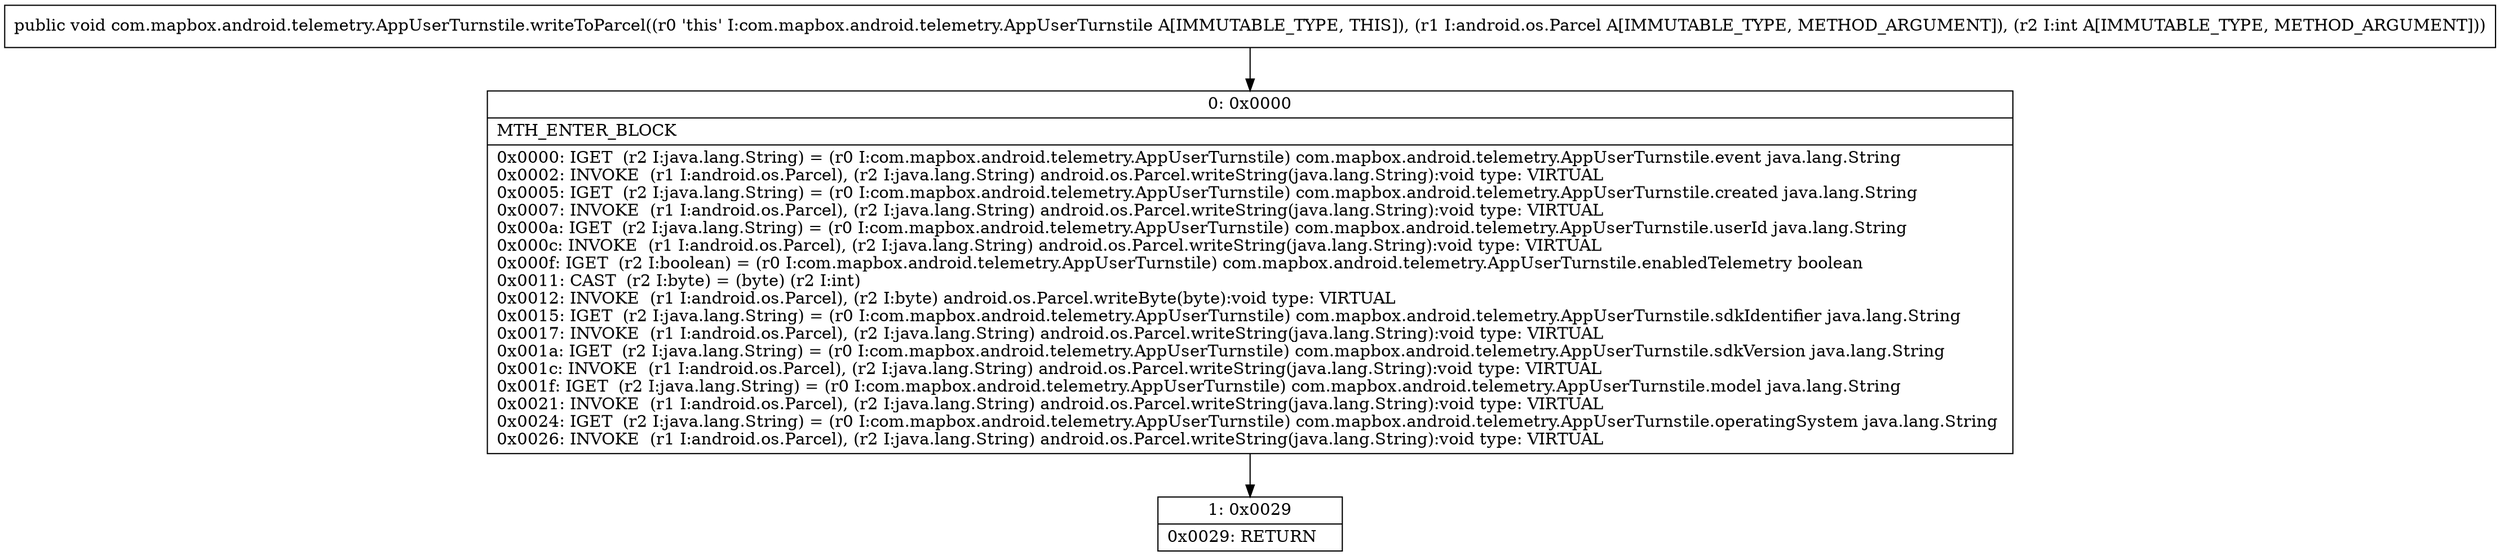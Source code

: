 digraph "CFG forcom.mapbox.android.telemetry.AppUserTurnstile.writeToParcel(Landroid\/os\/Parcel;I)V" {
Node_0 [shape=record,label="{0\:\ 0x0000|MTH_ENTER_BLOCK\l|0x0000: IGET  (r2 I:java.lang.String) = (r0 I:com.mapbox.android.telemetry.AppUserTurnstile) com.mapbox.android.telemetry.AppUserTurnstile.event java.lang.String \l0x0002: INVOKE  (r1 I:android.os.Parcel), (r2 I:java.lang.String) android.os.Parcel.writeString(java.lang.String):void type: VIRTUAL \l0x0005: IGET  (r2 I:java.lang.String) = (r0 I:com.mapbox.android.telemetry.AppUserTurnstile) com.mapbox.android.telemetry.AppUserTurnstile.created java.lang.String \l0x0007: INVOKE  (r1 I:android.os.Parcel), (r2 I:java.lang.String) android.os.Parcel.writeString(java.lang.String):void type: VIRTUAL \l0x000a: IGET  (r2 I:java.lang.String) = (r0 I:com.mapbox.android.telemetry.AppUserTurnstile) com.mapbox.android.telemetry.AppUserTurnstile.userId java.lang.String \l0x000c: INVOKE  (r1 I:android.os.Parcel), (r2 I:java.lang.String) android.os.Parcel.writeString(java.lang.String):void type: VIRTUAL \l0x000f: IGET  (r2 I:boolean) = (r0 I:com.mapbox.android.telemetry.AppUserTurnstile) com.mapbox.android.telemetry.AppUserTurnstile.enabledTelemetry boolean \l0x0011: CAST  (r2 I:byte) = (byte) (r2 I:int) \l0x0012: INVOKE  (r1 I:android.os.Parcel), (r2 I:byte) android.os.Parcel.writeByte(byte):void type: VIRTUAL \l0x0015: IGET  (r2 I:java.lang.String) = (r0 I:com.mapbox.android.telemetry.AppUserTurnstile) com.mapbox.android.telemetry.AppUserTurnstile.sdkIdentifier java.lang.String \l0x0017: INVOKE  (r1 I:android.os.Parcel), (r2 I:java.lang.String) android.os.Parcel.writeString(java.lang.String):void type: VIRTUAL \l0x001a: IGET  (r2 I:java.lang.String) = (r0 I:com.mapbox.android.telemetry.AppUserTurnstile) com.mapbox.android.telemetry.AppUserTurnstile.sdkVersion java.lang.String \l0x001c: INVOKE  (r1 I:android.os.Parcel), (r2 I:java.lang.String) android.os.Parcel.writeString(java.lang.String):void type: VIRTUAL \l0x001f: IGET  (r2 I:java.lang.String) = (r0 I:com.mapbox.android.telemetry.AppUserTurnstile) com.mapbox.android.telemetry.AppUserTurnstile.model java.lang.String \l0x0021: INVOKE  (r1 I:android.os.Parcel), (r2 I:java.lang.String) android.os.Parcel.writeString(java.lang.String):void type: VIRTUAL \l0x0024: IGET  (r2 I:java.lang.String) = (r0 I:com.mapbox.android.telemetry.AppUserTurnstile) com.mapbox.android.telemetry.AppUserTurnstile.operatingSystem java.lang.String \l0x0026: INVOKE  (r1 I:android.os.Parcel), (r2 I:java.lang.String) android.os.Parcel.writeString(java.lang.String):void type: VIRTUAL \l}"];
Node_1 [shape=record,label="{1\:\ 0x0029|0x0029: RETURN   \l}"];
MethodNode[shape=record,label="{public void com.mapbox.android.telemetry.AppUserTurnstile.writeToParcel((r0 'this' I:com.mapbox.android.telemetry.AppUserTurnstile A[IMMUTABLE_TYPE, THIS]), (r1 I:android.os.Parcel A[IMMUTABLE_TYPE, METHOD_ARGUMENT]), (r2 I:int A[IMMUTABLE_TYPE, METHOD_ARGUMENT])) }"];
MethodNode -> Node_0;
Node_0 -> Node_1;
}

